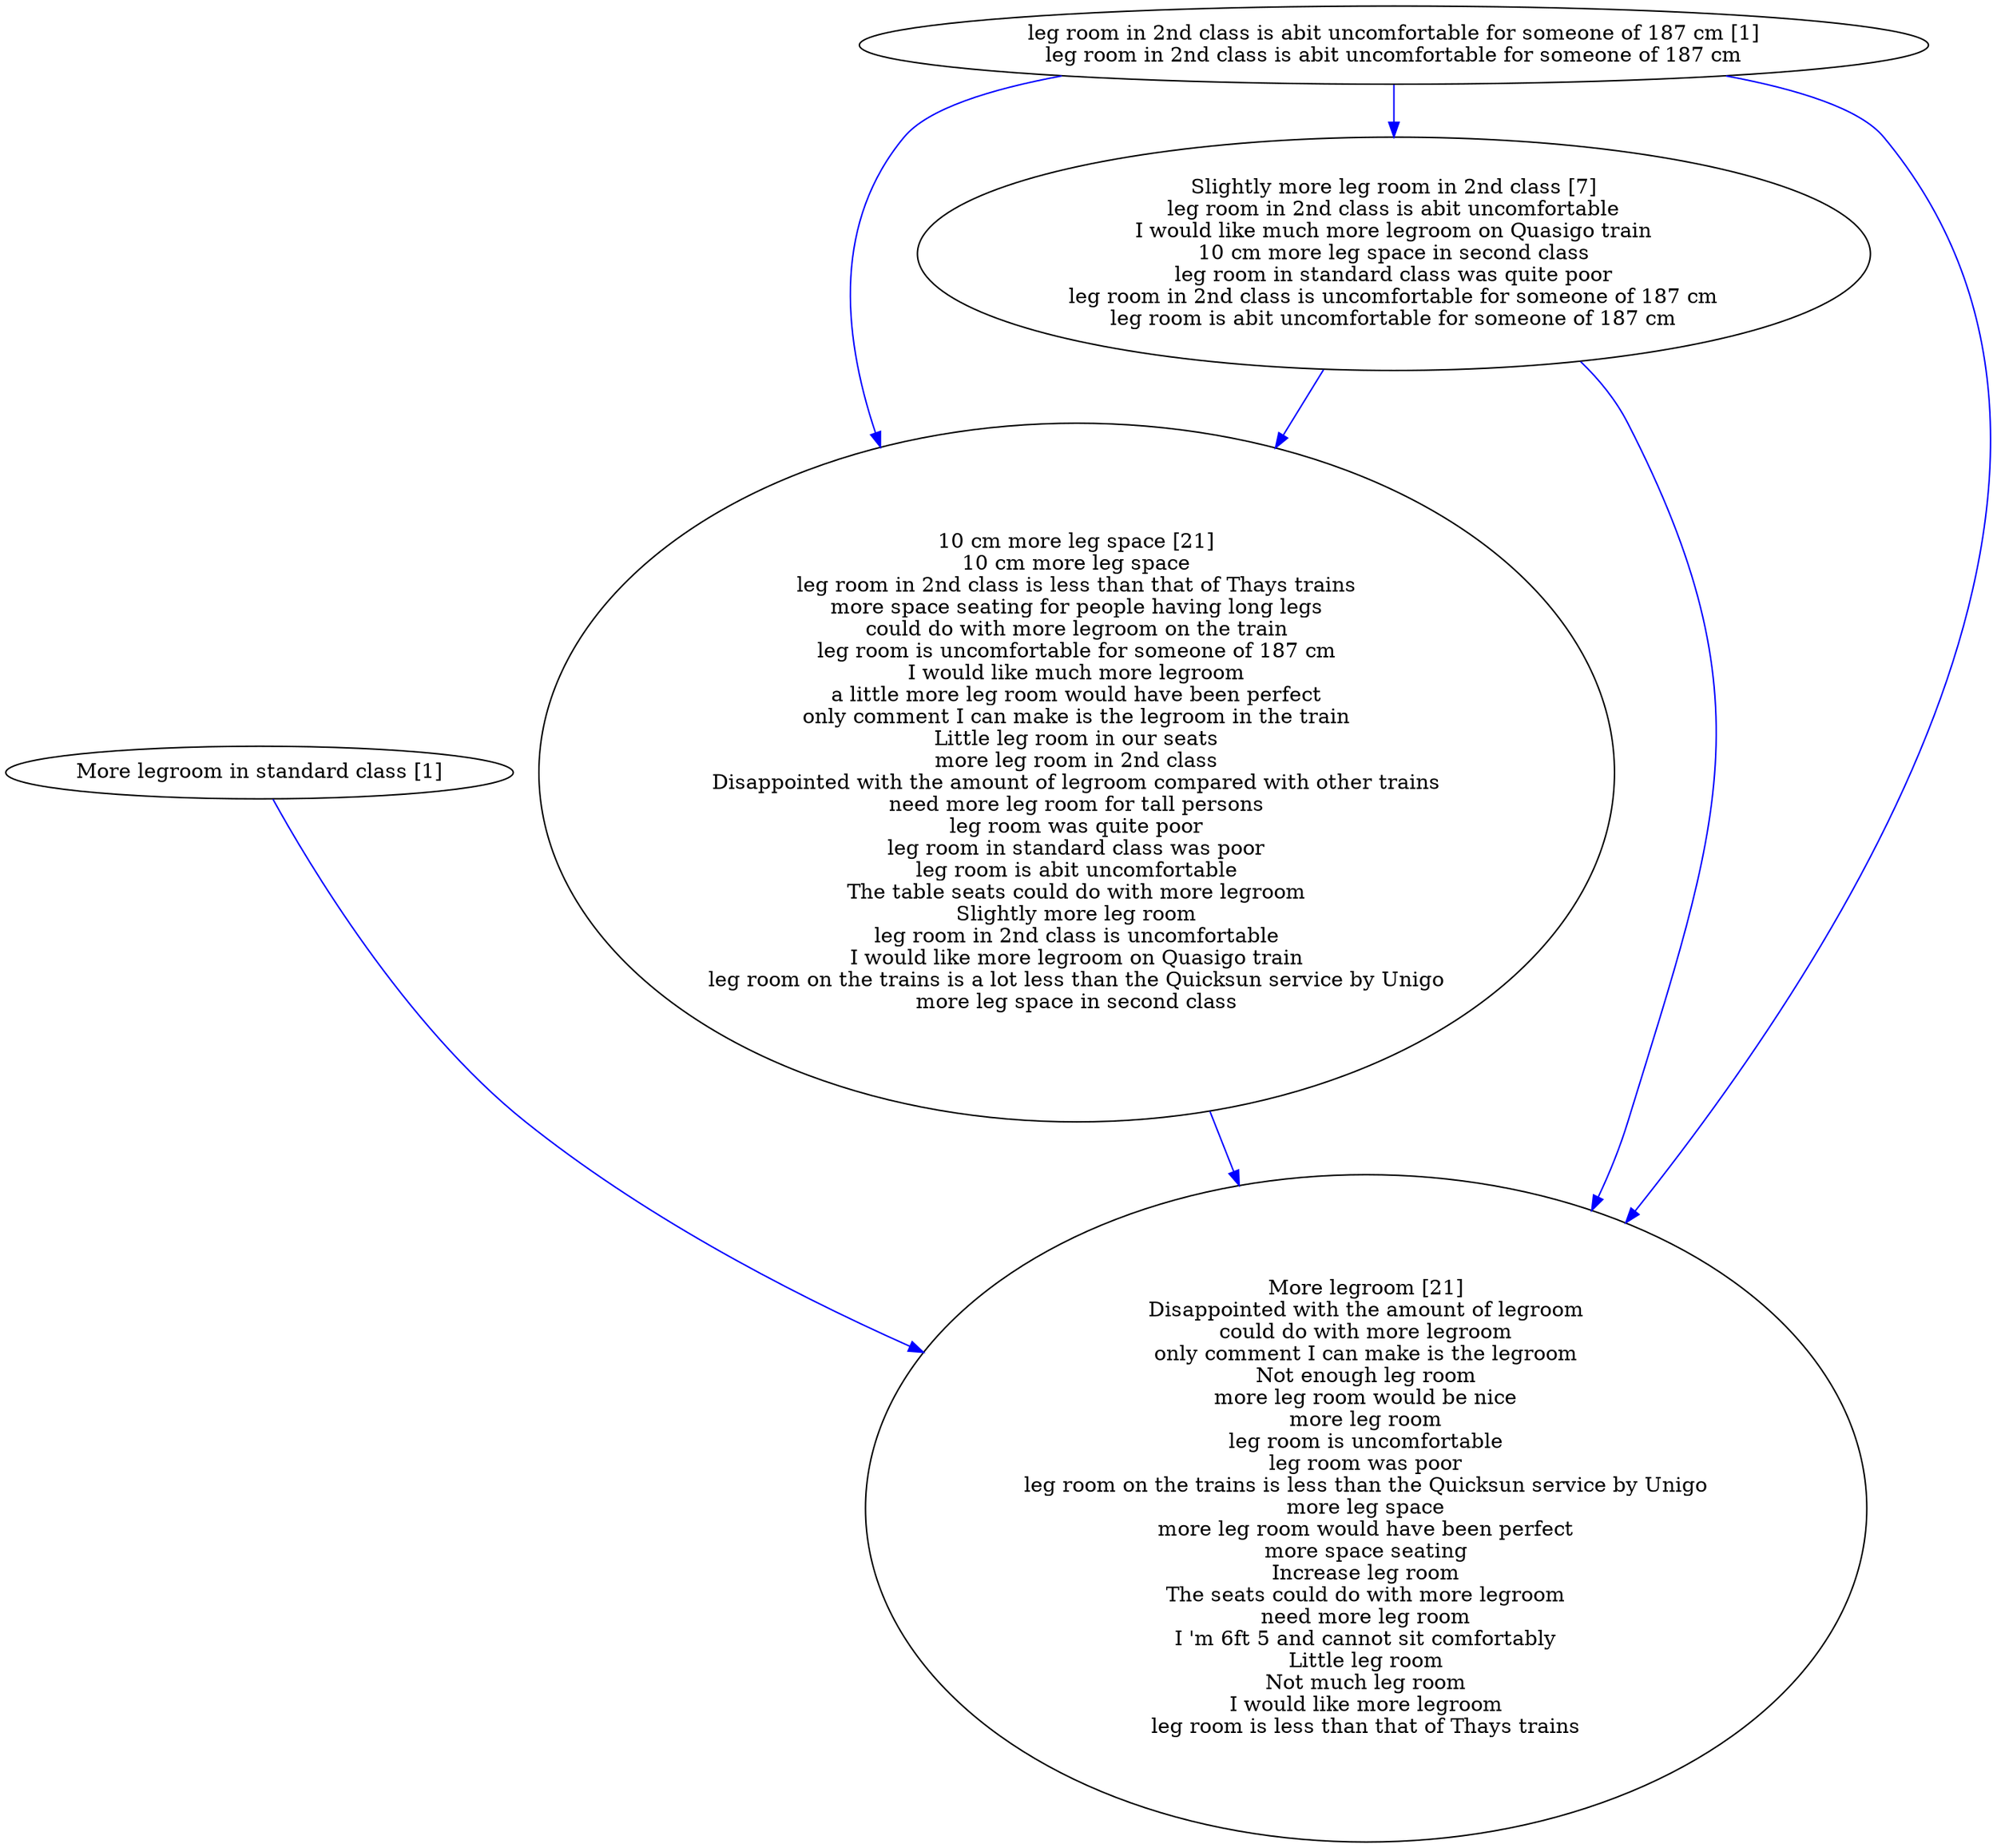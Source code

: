 digraph collapsedGraph {
"Slightly more leg room in 2nd class [7]\nleg room in 2nd class is abit uncomfortable\nI would like much more legroom on Quasigo train\n10 cm more leg space in second class\nleg room in standard class was quite poor\nleg room in 2nd class is uncomfortable for someone of 187 cm\nleg room is abit uncomfortable for someone of 187 cm""10 cm more leg space [21]\n10 cm more leg space\nleg room in 2nd class is less than that of Thays trains\nmore space seating for people having long legs\ncould do with more legroom on the train\nleg room is uncomfortable for someone of 187 cm\nI would like much more legroom\na little more leg room would have been perfect\nonly comment I can make is the legroom in the train\nLittle leg room in our seats\nmore leg room in 2nd class\nDisappointed with the amount of legroom compared with other trains\nneed more leg room for tall persons\nleg room was quite poor\nleg room in standard class was poor\nleg room is abit uncomfortable\nThe table seats could do with more legroom\nSlightly more leg room\nleg room in 2nd class is uncomfortable\nI would like more legroom on Quasigo train\nleg room on the trains is a lot less than the Quicksun service by Unigo\nmore leg space in second class""More legroom [21]\nDisappointed with the amount of legroom\ncould do with more legroom\nonly comment I can make is the legroom\nNot enough leg room\nmore leg room would be nice\nmore leg room\nleg room is uncomfortable\nleg room was poor\nleg room on the trains is less than the Quicksun service by Unigo\nmore leg space\nmore leg room would have been perfect\nmore space seating\nIncrease leg room\nThe seats could do with more legroom\nneed more leg room\nI 'm 6ft 5 and cannot sit comfortably\nLittle leg room\nNot much leg room\nI would like more legroom\nleg room is less than that of Thays trains""More legroom in standard class [1]""leg room in 2nd class is abit uncomfortable for someone of 187 cm [1]\nleg room in 2nd class is abit uncomfortable for someone of 187 cm""Slightly more leg room in 2nd class [7]\nleg room in 2nd class is abit uncomfortable\nI would like much more legroom on Quasigo train\n10 cm more leg space in second class\nleg room in standard class was quite poor\nleg room in 2nd class is uncomfortable for someone of 187 cm\nleg room is abit uncomfortable for someone of 187 cm" -> "10 cm more leg space [21]\n10 cm more leg space\nleg room in 2nd class is less than that of Thays trains\nmore space seating for people having long legs\ncould do with more legroom on the train\nleg room is uncomfortable for someone of 187 cm\nI would like much more legroom\na little more leg room would have been perfect\nonly comment I can make is the legroom in the train\nLittle leg room in our seats\nmore leg room in 2nd class\nDisappointed with the amount of legroom compared with other trains\nneed more leg room for tall persons\nleg room was quite poor\nleg room in standard class was poor\nleg room is abit uncomfortable\nThe table seats could do with more legroom\nSlightly more leg room\nleg room in 2nd class is uncomfortable\nI would like more legroom on Quasigo train\nleg room on the trains is a lot less than the Quicksun service by Unigo\nmore leg space in second class" [color=blue]
"10 cm more leg space [21]\n10 cm more leg space\nleg room in 2nd class is less than that of Thays trains\nmore space seating for people having long legs\ncould do with more legroom on the train\nleg room is uncomfortable for someone of 187 cm\nI would like much more legroom\na little more leg room would have been perfect\nonly comment I can make is the legroom in the train\nLittle leg room in our seats\nmore leg room in 2nd class\nDisappointed with the amount of legroom compared with other trains\nneed more leg room for tall persons\nleg room was quite poor\nleg room in standard class was poor\nleg room is abit uncomfortable\nThe table seats could do with more legroom\nSlightly more leg room\nleg room in 2nd class is uncomfortable\nI would like more legroom on Quasigo train\nleg room on the trains is a lot less than the Quicksun service by Unigo\nmore leg space in second class" -> "More legroom [21]\nDisappointed with the amount of legroom\ncould do with more legroom\nonly comment I can make is the legroom\nNot enough leg room\nmore leg room would be nice\nmore leg room\nleg room is uncomfortable\nleg room was poor\nleg room on the trains is less than the Quicksun service by Unigo\nmore leg space\nmore leg room would have been perfect\nmore space seating\nIncrease leg room\nThe seats could do with more legroom\nneed more leg room\nI 'm 6ft 5 and cannot sit comfortably\nLittle leg room\nNot much leg room\nI would like more legroom\nleg room is less than that of Thays trains" [color=blue]
"Slightly more leg room in 2nd class [7]\nleg room in 2nd class is abit uncomfortable\nI would like much more legroom on Quasigo train\n10 cm more leg space in second class\nleg room in standard class was quite poor\nleg room in 2nd class is uncomfortable for someone of 187 cm\nleg room is abit uncomfortable for someone of 187 cm" -> "More legroom [21]\nDisappointed with the amount of legroom\ncould do with more legroom\nonly comment I can make is the legroom\nNot enough leg room\nmore leg room would be nice\nmore leg room\nleg room is uncomfortable\nleg room was poor\nleg room on the trains is less than the Quicksun service by Unigo\nmore leg space\nmore leg room would have been perfect\nmore space seating\nIncrease leg room\nThe seats could do with more legroom\nneed more leg room\nI 'm 6ft 5 and cannot sit comfortably\nLittle leg room\nNot much leg room\nI would like more legroom\nleg room is less than that of Thays trains" [color=blue]
"More legroom in standard class [1]" -> "More legroom [21]\nDisappointed with the amount of legroom\ncould do with more legroom\nonly comment I can make is the legroom\nNot enough leg room\nmore leg room would be nice\nmore leg room\nleg room is uncomfortable\nleg room was poor\nleg room on the trains is less than the Quicksun service by Unigo\nmore leg space\nmore leg room would have been perfect\nmore space seating\nIncrease leg room\nThe seats could do with more legroom\nneed more leg room\nI 'm 6ft 5 and cannot sit comfortably\nLittle leg room\nNot much leg room\nI would like more legroom\nleg room is less than that of Thays trains" [color=blue]
"leg room in 2nd class is abit uncomfortable for someone of 187 cm [1]\nleg room in 2nd class is abit uncomfortable for someone of 187 cm" -> "10 cm more leg space [21]\n10 cm more leg space\nleg room in 2nd class is less than that of Thays trains\nmore space seating for people having long legs\ncould do with more legroom on the train\nleg room is uncomfortable for someone of 187 cm\nI would like much more legroom\na little more leg room would have been perfect\nonly comment I can make is the legroom in the train\nLittle leg room in our seats\nmore leg room in 2nd class\nDisappointed with the amount of legroom compared with other trains\nneed more leg room for tall persons\nleg room was quite poor\nleg room in standard class was poor\nleg room is abit uncomfortable\nThe table seats could do with more legroom\nSlightly more leg room\nleg room in 2nd class is uncomfortable\nI would like more legroom on Quasigo train\nleg room on the trains is a lot less than the Quicksun service by Unigo\nmore leg space in second class" [color=blue]
"leg room in 2nd class is abit uncomfortable for someone of 187 cm [1]\nleg room in 2nd class is abit uncomfortable for someone of 187 cm" -> "Slightly more leg room in 2nd class [7]\nleg room in 2nd class is abit uncomfortable\nI would like much more legroom on Quasigo train\n10 cm more leg space in second class\nleg room in standard class was quite poor\nleg room in 2nd class is uncomfortable for someone of 187 cm\nleg room is abit uncomfortable for someone of 187 cm" [color=blue]
"leg room in 2nd class is abit uncomfortable for someone of 187 cm [1]\nleg room in 2nd class is abit uncomfortable for someone of 187 cm" -> "More legroom [21]\nDisappointed with the amount of legroom\ncould do with more legroom\nonly comment I can make is the legroom\nNot enough leg room\nmore leg room would be nice\nmore leg room\nleg room is uncomfortable\nleg room was poor\nleg room on the trains is less than the Quicksun service by Unigo\nmore leg space\nmore leg room would have been perfect\nmore space seating\nIncrease leg room\nThe seats could do with more legroom\nneed more leg room\nI 'm 6ft 5 and cannot sit comfortably\nLittle leg room\nNot much leg room\nI would like more legroom\nleg room is less than that of Thays trains" [color=blue]
}